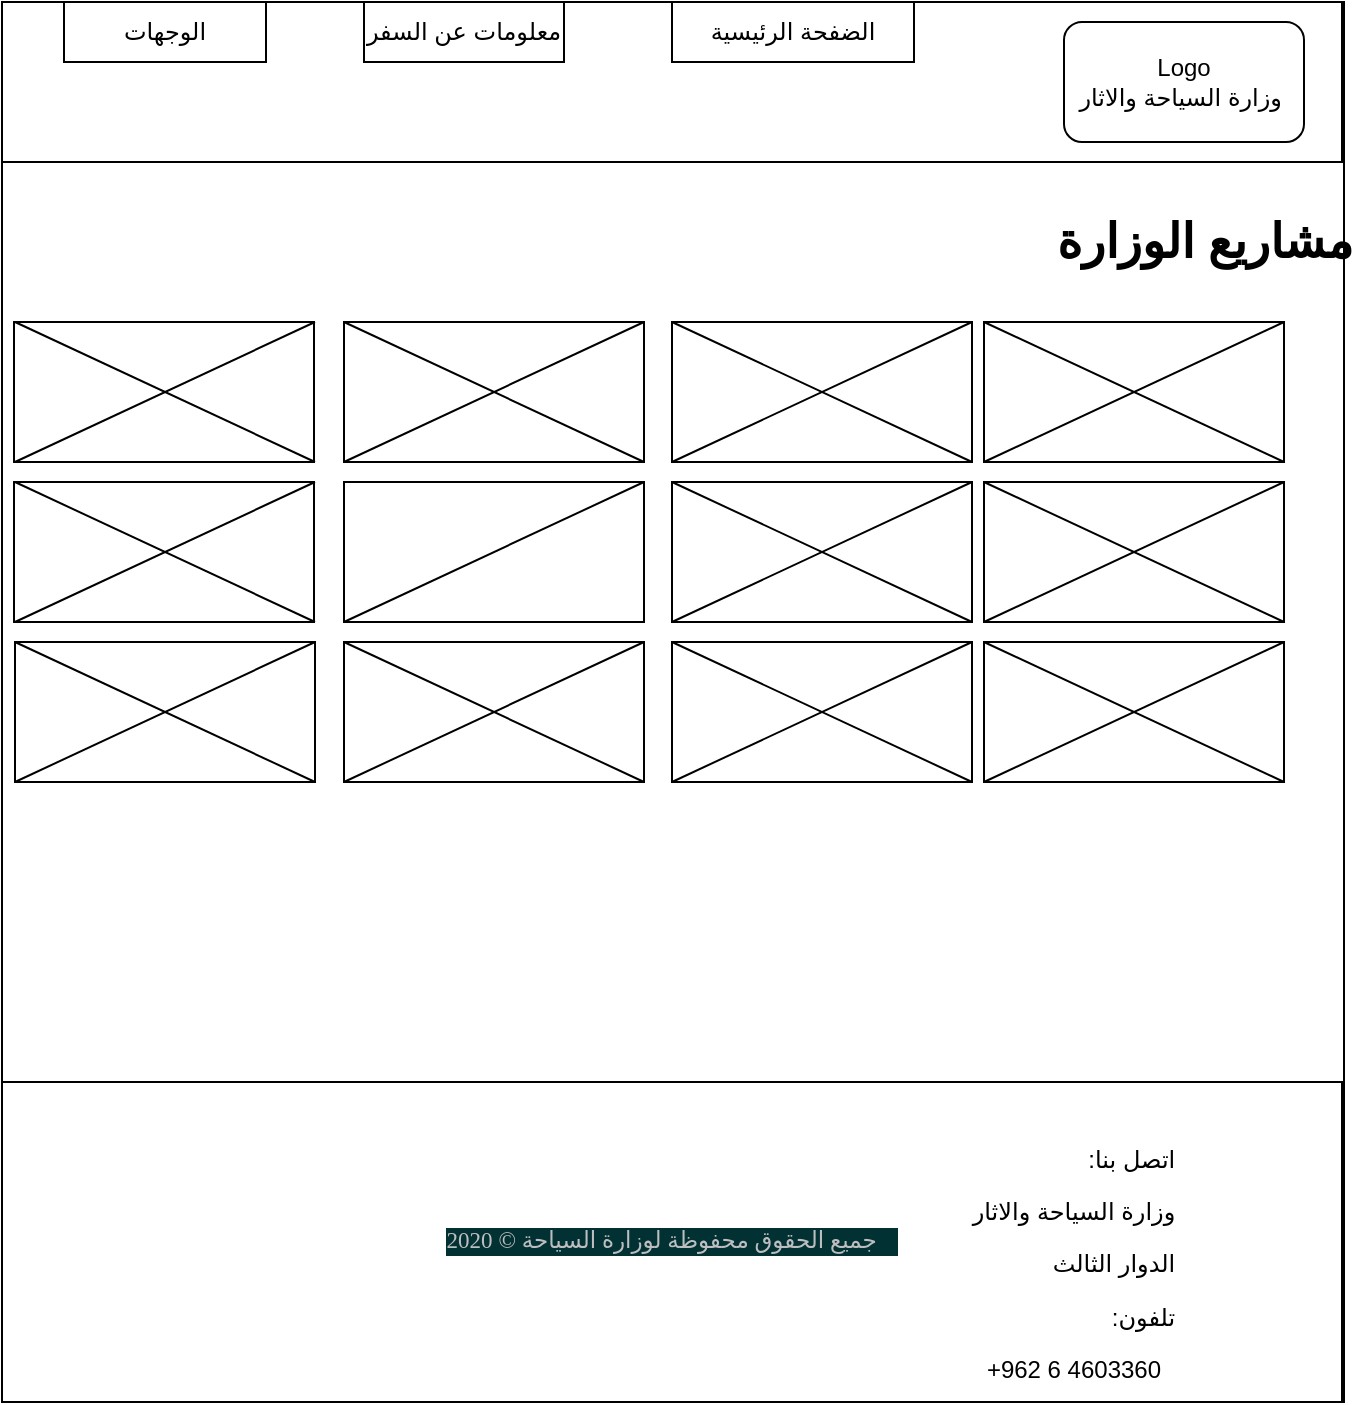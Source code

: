 <mxfile version="13.7.7" type="device"><diagram id="IXwGAXnhHLIm7wSA5Pt9" name="Page-1"><mxGraphModel dx="1038" dy="499" grid="1" gridSize="10" guides="1" tooltips="1" connect="1" arrows="1" fold="1" page="1" pageScale="1" pageWidth="827" pageHeight="1169" math="0" shadow="0"><root><mxCell id="0"/><mxCell id="1" parent="0"/><mxCell id="eCor3HtPhCXj15fjLviI-2" value="" style="rounded=0;whiteSpace=wrap;html=1;fontStyle=1" parent="1" vertex="1"><mxGeometry x="89" y="80" width="671" height="700" as="geometry"/></mxCell><mxCell id="eCor3HtPhCXj15fjLviI-3" value="" style="rounded=0;whiteSpace=wrap;html=1;" parent="1" vertex="1"><mxGeometry x="89" y="80" width="670" height="80" as="geometry"/></mxCell><mxCell id="eCor3HtPhCXj15fjLviI-4" value="الضفحة الرئيسية" style="rounded=0;whiteSpace=wrap;html=1;" parent="1" vertex="1"><mxGeometry x="424" y="80" width="121" height="30" as="geometry"/></mxCell><mxCell id="eCor3HtPhCXj15fjLviI-5" value="معلومات عن السفر" style="rounded=0;whiteSpace=wrap;html=1;" parent="1" vertex="1"><mxGeometry x="270" y="80" width="100" height="30" as="geometry"/></mxCell><mxCell id="eCor3HtPhCXj15fjLviI-6" value="Logo&lt;br&gt;وزارة السياحة والاثار&amp;nbsp;" style="rounded=1;whiteSpace=wrap;html=1;" parent="1" vertex="1"><mxGeometry x="620" y="90" width="120" height="60" as="geometry"/></mxCell><mxCell id="eCor3HtPhCXj15fjLviI-7" value="&lt;div class=&quot;sct-copyright&quot; style=&quot;box-sizing: border-box ; color: rgb(189 , 190 , 192) ; float: right ; padding-left: 0px ; padding-right: 0.9em ; font-family: &amp;#34;newfont&amp;#34; ; font-size: 11.52px ; text-align: left ; background-color: rgb(1 , 49 , 51)&quot;&gt;جميع الحقوق محفوظة لوزارة السياحة ©&amp;nbsp;2020&lt;/div&gt;&lt;div&gt;&lt;br&gt;&lt;/div&gt;" style="rounded=0;whiteSpace=wrap;html=1;" parent="1" vertex="1"><mxGeometry x="89" y="620" width="670" height="160" as="geometry"/></mxCell><mxCell id="eCor3HtPhCXj15fjLviI-10" value="&lt;p class=&quot;MsoNormal&quot; align=&quot;right&quot; style=&quot;text-align: right&quot;&gt;&lt;span lang=&quot;AR-SA&quot; dir=&quot;RTL&quot; style=&quot;font-family: &amp;#34;arial&amp;#34; , sans-serif&quot;&gt;&lt;span style=&quot;background-color: rgb(255 , 255 , 255)&quot;&gt;اتصل بنا:&lt;/span&gt;&lt;span style=&quot;background-color: yellow&quot;&gt;&lt;/span&gt;&lt;/span&gt;&lt;/p&gt;&lt;p class=&quot;MsoNormal&quot; align=&quot;right&quot; style=&quot;text-align: right&quot;&gt;&lt;span lang=&quot;AR-SA&quot; dir=&quot;RTL&quot; style=&quot;font-family: &amp;#34;arial&amp;#34; , sans-serif&quot;&gt;&lt;span style=&quot;background-color: rgb(255 , 255 , 255)&quot;&gt;وزارة السياحة والاثار&lt;/span&gt;&lt;/span&gt;&lt;/p&gt;&lt;p class=&quot;MsoNormal&quot; align=&quot;right&quot; style=&quot;text-align: right&quot;&gt;&lt;span lang=&quot;AR-SA&quot; dir=&quot;RTL&quot; style=&quot;font-family: &amp;#34;arial&amp;#34; , sans-serif&quot;&gt;&lt;span style=&quot;background-color: rgb(255 , 255 , 255)&quot;&gt;الدوار الثالث&amp;nbsp;&lt;/span&gt;&lt;/span&gt;&lt;/p&gt;&lt;p class=&quot;MsoNormal&quot; align=&quot;right&quot; style=&quot;text-align: right&quot;&gt;&lt;span lang=&quot;AR-SA&quot; dir=&quot;RTL&quot; style=&quot;font-family: &amp;#34;arial&amp;#34; , sans-serif&quot;&gt;&lt;span style=&quot;background-color: rgb(255 , 255 , 255)&quot;&gt;تلفون:&lt;/span&gt;&lt;/span&gt;&lt;/p&gt;&lt;span style=&quot;line-height: 107% ; font-family: &amp;#34;arial&amp;#34; , sans-serif&quot;&gt;&lt;font style=&quot;font-size: 12px&quot;&gt;+962 6 4603360&lt;/font&gt;&lt;/span&gt;" style="text;html=1;strokeColor=none;fillColor=none;align=center;verticalAlign=middle;whiteSpace=wrap;rounded=0;" parent="1" vertex="1"><mxGeometry x="545" y="640" width="160" height="130" as="geometry"/></mxCell><mxCell id="eCor3HtPhCXj15fjLviI-11" value="الوجهات" style="rounded=0;whiteSpace=wrap;html=1;" parent="1" vertex="1"><mxGeometry x="120" y="80" width="101" height="30" as="geometry"/></mxCell><mxCell id="eCor3HtPhCXj15fjLviI-12" value="مشاريع الوزارة" style="text;strokeColor=none;fillColor=none;html=1;fontSize=24;fontStyle=1;verticalAlign=middle;align=center;" parent="1" vertex="1"><mxGeometry x="640" y="180" width="100" height="40" as="geometry"/></mxCell><mxCell id="i0IwQkdWdU_5ji9CfO42-1" value="" style="rounded=0;whiteSpace=wrap;html=1;" vertex="1" parent="1"><mxGeometry x="580" y="240" width="150" height="70" as="geometry"/></mxCell><mxCell id="i0IwQkdWdU_5ji9CfO42-2" value="" style="endArrow=none;html=1;exitX=0;exitY=1;exitDx=0;exitDy=0;" edge="1" parent="1" source="i0IwQkdWdU_5ji9CfO42-1"><mxGeometry width="50" height="50" relative="1" as="geometry"><mxPoint x="680" y="290" as="sourcePoint"/><mxPoint x="730" y="240" as="targetPoint"/></mxGeometry></mxCell><mxCell id="i0IwQkdWdU_5ji9CfO42-3" value="" style="endArrow=none;html=1;entryX=0;entryY=0;entryDx=0;entryDy=0;exitX=1;exitY=1;exitDx=0;exitDy=0;" edge="1" parent="1" source="i0IwQkdWdU_5ji9CfO42-1" target="i0IwQkdWdU_5ji9CfO42-1"><mxGeometry width="50" height="50" relative="1" as="geometry"><mxPoint x="620" y="300" as="sourcePoint"/><mxPoint x="670" y="250" as="targetPoint"/></mxGeometry></mxCell><mxCell id="i0IwQkdWdU_5ji9CfO42-10" value="" style="rounded=0;whiteSpace=wrap;html=1;" vertex="1" parent="1"><mxGeometry x="424" y="240" width="150" height="70" as="geometry"/></mxCell><mxCell id="i0IwQkdWdU_5ji9CfO42-11" value="" style="rounded=0;whiteSpace=wrap;html=1;" vertex="1" parent="1"><mxGeometry x="260" y="240" width="150" height="70" as="geometry"/></mxCell><mxCell id="i0IwQkdWdU_5ji9CfO42-12" value="" style="rounded=0;whiteSpace=wrap;html=1;" vertex="1" parent="1"><mxGeometry x="95" y="240" width="150" height="70" as="geometry"/></mxCell><mxCell id="i0IwQkdWdU_5ji9CfO42-13" value="" style="rounded=0;whiteSpace=wrap;html=1;" vertex="1" parent="1"><mxGeometry x="580" y="320" width="150" height="70" as="geometry"/></mxCell><mxCell id="i0IwQkdWdU_5ji9CfO42-14" value="" style="rounded=0;whiteSpace=wrap;html=1;" vertex="1" parent="1"><mxGeometry x="424" y="320" width="150" height="70" as="geometry"/></mxCell><mxCell id="i0IwQkdWdU_5ji9CfO42-15" value="" style="rounded=0;whiteSpace=wrap;html=1;" vertex="1" parent="1"><mxGeometry x="260" y="320" width="150" height="70" as="geometry"/></mxCell><mxCell id="i0IwQkdWdU_5ji9CfO42-16" value="" style="rounded=0;whiteSpace=wrap;html=1;" vertex="1" parent="1"><mxGeometry x="95" y="320" width="150" height="70" as="geometry"/></mxCell><mxCell id="i0IwQkdWdU_5ji9CfO42-17" value="" style="rounded=0;whiteSpace=wrap;html=1;" vertex="1" parent="1"><mxGeometry x="580" y="400" width="150" height="70" as="geometry"/></mxCell><mxCell id="i0IwQkdWdU_5ji9CfO42-18" value="" style="rounded=0;whiteSpace=wrap;html=1;" vertex="1" parent="1"><mxGeometry x="424" y="400" width="150" height="70" as="geometry"/></mxCell><mxCell id="i0IwQkdWdU_5ji9CfO42-19" value="" style="rounded=0;whiteSpace=wrap;html=1;" vertex="1" parent="1"><mxGeometry x="260" y="400" width="150" height="70" as="geometry"/></mxCell><mxCell id="i0IwQkdWdU_5ji9CfO42-20" value="" style="rounded=0;whiteSpace=wrap;html=1;" vertex="1" parent="1"><mxGeometry x="95.5" y="400" width="150" height="70" as="geometry"/></mxCell><mxCell id="i0IwQkdWdU_5ji9CfO42-21" value="" style="endArrow=none;html=1;exitX=0;exitY=1;exitDx=0;exitDy=0;entryX=1;entryY=0;entryDx=0;entryDy=0;" edge="1" parent="1" source="i0IwQkdWdU_5ji9CfO42-10" target="i0IwQkdWdU_5ji9CfO42-10"><mxGeometry width="50" height="50" relative="1" as="geometry"><mxPoint x="510" y="290" as="sourcePoint"/><mxPoint x="560" y="240" as="targetPoint"/></mxGeometry></mxCell><mxCell id="i0IwQkdWdU_5ji9CfO42-22" value="" style="endArrow=none;html=1;exitX=0;exitY=1;exitDx=0;exitDy=0;entryX=1;entryY=0;entryDx=0;entryDy=0;" edge="1" parent="1"><mxGeometry width="50" height="50" relative="1" as="geometry"><mxPoint x="260" y="310" as="sourcePoint"/><mxPoint x="410" y="240" as="targetPoint"/></mxGeometry></mxCell><mxCell id="i0IwQkdWdU_5ji9CfO42-23" value="" style="endArrow=none;html=1;exitX=0;exitY=1;exitDx=0;exitDy=0;entryX=1;entryY=0;entryDx=0;entryDy=0;" edge="1" parent="1"><mxGeometry width="50" height="50" relative="1" as="geometry"><mxPoint x="95.5" y="310" as="sourcePoint"/><mxPoint x="245.5" y="240" as="targetPoint"/></mxGeometry></mxCell><mxCell id="i0IwQkdWdU_5ji9CfO42-24" value="" style="endArrow=none;html=1;exitX=0;exitY=1;exitDx=0;exitDy=0;entryX=1;entryY=0;entryDx=0;entryDy=0;" edge="1" parent="1"><mxGeometry width="50" height="50" relative="1" as="geometry"><mxPoint x="580" y="390" as="sourcePoint"/><mxPoint x="730" y="320" as="targetPoint"/></mxGeometry></mxCell><mxCell id="i0IwQkdWdU_5ji9CfO42-25" value="" style="endArrow=none;html=1;exitX=0;exitY=1;exitDx=0;exitDy=0;entryX=1;entryY=0;entryDx=0;entryDy=0;" edge="1" parent="1"><mxGeometry width="50" height="50" relative="1" as="geometry"><mxPoint x="424" y="390" as="sourcePoint"/><mxPoint x="574" y="320" as="targetPoint"/></mxGeometry></mxCell><mxCell id="i0IwQkdWdU_5ji9CfO42-26" value="" style="endArrow=none;html=1;exitX=0;exitY=1;exitDx=0;exitDy=0;entryX=1;entryY=0;entryDx=0;entryDy=0;" edge="1" parent="1"><mxGeometry width="50" height="50" relative="1" as="geometry"><mxPoint x="260" y="390" as="sourcePoint"/><mxPoint x="410" y="320" as="targetPoint"/></mxGeometry></mxCell><mxCell id="i0IwQkdWdU_5ji9CfO42-27" value="" style="endArrow=none;html=1;exitX=0;exitY=1;exitDx=0;exitDy=0;entryX=1;entryY=0;entryDx=0;entryDy=0;" edge="1" parent="1"><mxGeometry width="50" height="50" relative="1" as="geometry"><mxPoint x="95.5" y="390" as="sourcePoint"/><mxPoint x="245.5" y="320" as="targetPoint"/></mxGeometry></mxCell><mxCell id="i0IwQkdWdU_5ji9CfO42-28" value="" style="endArrow=none;html=1;exitX=0;exitY=1;exitDx=0;exitDy=0;entryX=1;entryY=0;entryDx=0;entryDy=0;" edge="1" parent="1"><mxGeometry width="50" height="50" relative="1" as="geometry"><mxPoint x="580" y="470" as="sourcePoint"/><mxPoint x="730" y="400" as="targetPoint"/></mxGeometry></mxCell><mxCell id="i0IwQkdWdU_5ji9CfO42-29" value="" style="endArrow=none;html=1;exitX=0;exitY=1;exitDx=0;exitDy=0;entryX=1;entryY=0;entryDx=0;entryDy=0;" edge="1" parent="1"><mxGeometry width="50" height="50" relative="1" as="geometry"><mxPoint x="424" y="470" as="sourcePoint"/><mxPoint x="574" y="400" as="targetPoint"/></mxGeometry></mxCell><mxCell id="i0IwQkdWdU_5ji9CfO42-30" value="" style="endArrow=none;html=1;exitX=0;exitY=1;exitDx=0;exitDy=0;entryX=1;entryY=0;entryDx=0;entryDy=0;" edge="1" parent="1"><mxGeometry width="50" height="50" relative="1" as="geometry"><mxPoint x="260" y="470" as="sourcePoint"/><mxPoint x="410" y="400" as="targetPoint"/></mxGeometry></mxCell><mxCell id="i0IwQkdWdU_5ji9CfO42-31" value="" style="endArrow=none;html=1;exitX=0;exitY=1;exitDx=0;exitDy=0;entryX=1;entryY=0;entryDx=0;entryDy=0;" edge="1" parent="1"><mxGeometry width="50" height="50" relative="1" as="geometry"><mxPoint x="95.5" y="470" as="sourcePoint"/><mxPoint x="245.5" y="400" as="targetPoint"/></mxGeometry></mxCell><mxCell id="i0IwQkdWdU_5ji9CfO42-33" value="" style="endArrow=none;html=1;entryX=0;entryY=0;entryDx=0;entryDy=0;exitX=1;exitY=1;exitDx=0;exitDy=0;" edge="1" parent="1"><mxGeometry width="50" height="50" relative="1" as="geometry"><mxPoint x="574" y="310" as="sourcePoint"/><mxPoint x="424" y="240" as="targetPoint"/></mxGeometry></mxCell><mxCell id="i0IwQkdWdU_5ji9CfO42-34" value="" style="endArrow=none;html=1;entryX=0;entryY=0;entryDx=0;entryDy=0;exitX=1;exitY=1;exitDx=0;exitDy=0;" edge="1" parent="1"><mxGeometry width="50" height="50" relative="1" as="geometry"><mxPoint x="410" y="310" as="sourcePoint"/><mxPoint x="260" y="240" as="targetPoint"/></mxGeometry></mxCell><mxCell id="i0IwQkdWdU_5ji9CfO42-35" value="" style="endArrow=none;html=1;entryX=0;entryY=0;entryDx=0;entryDy=0;exitX=1;exitY=1;exitDx=0;exitDy=0;" edge="1" parent="1"><mxGeometry width="50" height="50" relative="1" as="geometry"><mxPoint x="245.5" y="310" as="sourcePoint"/><mxPoint x="95.5" y="240" as="targetPoint"/></mxGeometry></mxCell><mxCell id="i0IwQkdWdU_5ji9CfO42-36" value="" style="endArrow=none;html=1;entryX=0;entryY=0;entryDx=0;entryDy=0;exitX=1;exitY=1;exitDx=0;exitDy=0;" edge="1" parent="1"><mxGeometry width="50" height="50" relative="1" as="geometry"><mxPoint x="730" y="390" as="sourcePoint"/><mxPoint x="580" y="320" as="targetPoint"/></mxGeometry></mxCell><mxCell id="i0IwQkdWdU_5ji9CfO42-37" value="" style="endArrow=none;html=1;entryX=0;entryY=0;entryDx=0;entryDy=0;exitX=1;exitY=1;exitDx=0;exitDy=0;" edge="1" parent="1"><mxGeometry width="50" height="50" relative="1" as="geometry"><mxPoint x="574" y="390" as="sourcePoint"/><mxPoint x="424" y="320" as="targetPoint"/></mxGeometry></mxCell><mxCell id="i0IwQkdWdU_5ji9CfO42-38" value="" style="endArrow=none;html=1;entryX=0;entryY=0;entryDx=0;entryDy=0;exitX=1;exitY=1;exitDx=0;exitDy=0;" edge="1" parent="1"><mxGeometry width="50" height="50" relative="1" as="geometry"><mxPoint x="245.5" y="390" as="sourcePoint"/><mxPoint x="95.5" y="320" as="targetPoint"/></mxGeometry></mxCell><mxCell id="i0IwQkdWdU_5ji9CfO42-39" value="" style="endArrow=none;html=1;entryX=0;entryY=0;entryDx=0;entryDy=0;exitX=1;exitY=1;exitDx=0;exitDy=0;" edge="1" parent="1"><mxGeometry width="50" height="50" relative="1" as="geometry"><mxPoint x="730" y="470" as="sourcePoint"/><mxPoint x="580" y="400" as="targetPoint"/></mxGeometry></mxCell><mxCell id="i0IwQkdWdU_5ji9CfO42-40" value="" style="endArrow=none;html=1;entryX=0;entryY=0;entryDx=0;entryDy=0;exitX=1;exitY=1;exitDx=0;exitDy=0;" edge="1" parent="1"><mxGeometry width="50" height="50" relative="1" as="geometry"><mxPoint x="574" y="470" as="sourcePoint"/><mxPoint x="424" y="400" as="targetPoint"/></mxGeometry></mxCell><mxCell id="i0IwQkdWdU_5ji9CfO42-41" value="" style="endArrow=none;html=1;entryX=0;entryY=0;entryDx=0;entryDy=0;exitX=1;exitY=1;exitDx=0;exitDy=0;" edge="1" parent="1"><mxGeometry width="50" height="50" relative="1" as="geometry"><mxPoint x="410" y="470" as="sourcePoint"/><mxPoint x="260" y="400" as="targetPoint"/></mxGeometry></mxCell><mxCell id="i0IwQkdWdU_5ji9CfO42-42" value="" style="endArrow=none;html=1;entryX=0;entryY=0;entryDx=0;entryDy=0;exitX=1;exitY=1;exitDx=0;exitDy=0;" edge="1" parent="1"><mxGeometry width="50" height="50" relative="1" as="geometry"><mxPoint x="245.5" y="470" as="sourcePoint"/><mxPoint x="95.5" y="400" as="targetPoint"/></mxGeometry></mxCell></root></mxGraphModel></diagram></mxfile>